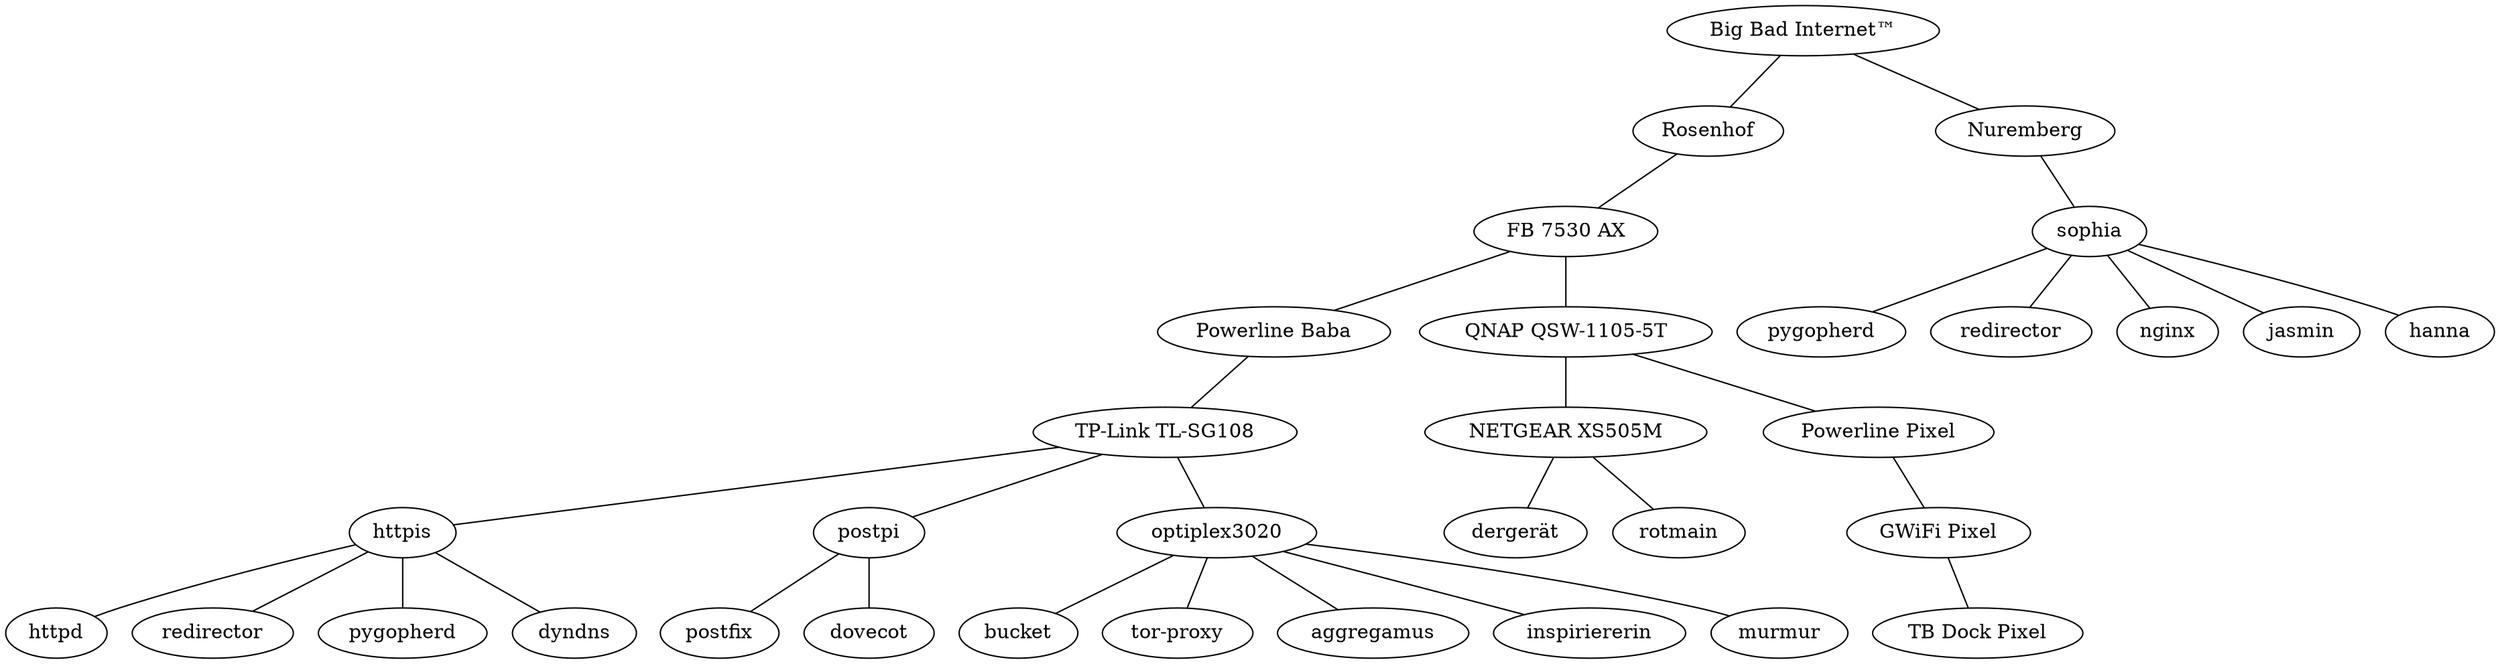 graph {
  "Big Bad Internet™" -- Rosenhof

  Rosenhof -- "FB 7530 AX"
  "FB 7530 AX" -- "Powerline Baba"
  "FB 7530 AX" -- "QNAP QSW-1105-5T"
  "QNAP QSW-1105-5T" -- "NETGEAR XS505M"
  "NETGEAR XS505M" -- dergerät
  "QNAP QSW-1105-5T" -- "Powerline Pixel"
  "Powerline Pixel" -- "GWiFi Pixel"
  "GWiFi Pixel" -- "TB Dock Pixel"
  "Powerline Baba" -- "TP-Link TL-SG108"

  "NETGEAR XS505M" -- rotmain

  "TP-Link TL-SG108" -- httpis
  httpis -- httpd
  httpis -- redirector
  httpis -- pygopherd
  httpis -- dyndns

  "TP-Link TL-SG108" -- postpi
  postpi -- postfix
  postpi -- dovecot

  "TP-Link TL-SG108" -- optiplex3020
  optiplex3020 -- bucket
  optiplex3020 -- "tor-proxy"
  optiplex3020 -- aggregamus
  optiplex3020 -- inspiriererin
  optiplex3020 -- murmur

  "Big Bad Internet™" -- Nuremberg
  Nuremberg -- sophia
  pygopherdkek [label=pygopherd]
  redirectorkek [label=redirector]
  sophia -- nginx
  sophia -- pygopherdkek
  sophia -- redirectorkek
  sophia -- jasmin
  sophia -- hanna
}
